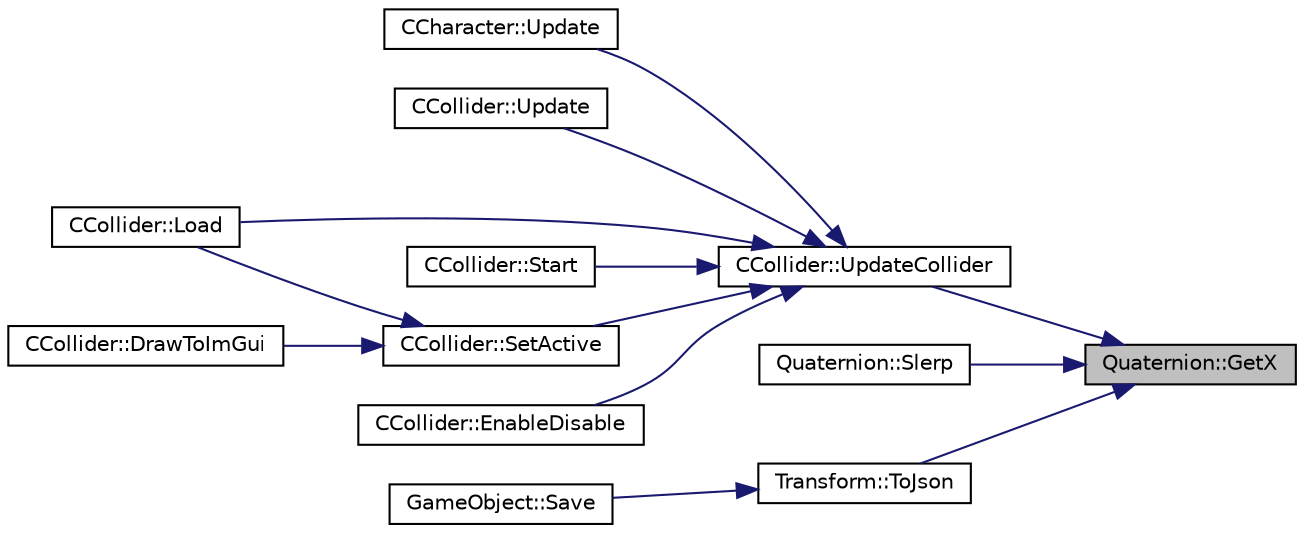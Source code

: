 digraph "Quaternion::GetX"
{
 // LATEX_PDF_SIZE
  edge [fontname="Helvetica",fontsize="10",labelfontname="Helvetica",labelfontsize="10"];
  node [fontname="Helvetica",fontsize="10",shape=record];
  rankdir="RL";
  Node28 [label="Quaternion::GetX",height=0.2,width=0.4,color="black", fillcolor="grey75", style="filled", fontcolor="black",tooltip="x value accessor"];
  Node28 -> Node29 [dir="back",color="midnightblue",fontsize="10",style="solid",fontname="Helvetica"];
  Node29 [label="CCollider::UpdateCollider",height=0.2,width=0.4,color="black", fillcolor="white", style="filled",URL="$class_c_collider.html#ae82b280aee96b0a2d6e532e0a663f256",tooltip="Updates the colliders with any transformations changes based on the colliders model."];
  Node29 -> Node30 [dir="back",color="midnightblue",fontsize="10",style="solid",fontname="Helvetica"];
  Node30 [label="CCharacter::Update",height=0.2,width=0.4,color="black", fillcolor="white", style="filled",URL="$class_c_character.html#adc476a488c7157c7fc2b32381760b4e0",tooltip="updates ongoing behaviour for the component"];
  Node29 -> Node31 [dir="back",color="midnightblue",fontsize="10",style="solid",fontname="Helvetica"];
  Node31 [label="CCollider::Update",height=0.2,width=0.4,color="black", fillcolor="white", style="filled",URL="$class_c_collider.html#a858c10f0e9fb3a6e73bd00fcfcdb99f1",tooltip="updates ongoing behaviour each frame"];
  Node29 -> Node32 [dir="back",color="midnightblue",fontsize="10",style="solid",fontname="Helvetica"];
  Node32 [label="CCollider::Load",height=0.2,width=0.4,color="black", fillcolor="white", style="filled",URL="$class_c_collider.html#ab69c5c7345b0d7da17393d5db4e10ae2",tooltip="loads the component from saved state"];
  Node29 -> Node33 [dir="back",color="midnightblue",fontsize="10",style="solid",fontname="Helvetica"];
  Node33 [label="CCollider::Start",height=0.2,width=0.4,color="black", fillcolor="white", style="filled",URL="$class_c_collider.html#ab8fd6544bb2eb98523b7f27e60ac9e03",tooltip="initialises the component at start of program"];
  Node29 -> Node34 [dir="back",color="midnightblue",fontsize="10",style="solid",fontname="Helvetica"];
  Node34 [label="CCollider::SetActive",height=0.2,width=0.4,color="black", fillcolor="white", style="filled",URL="$class_c_collider.html#ab2e8f16f57686861b326a4061c70320a",tooltip="mutates active state"];
  Node34 -> Node32 [dir="back",color="midnightblue",fontsize="10",style="solid",fontname="Helvetica"];
  Node34 -> Node35 [dir="back",color="midnightblue",fontsize="10",style="solid",fontname="Helvetica"];
  Node35 [label="CCollider::DrawToImGui",height=0.2,width=0.4,color="black", fillcolor="white", style="filled",URL="$class_c_collider.html#aafb37d9330706fa8ed0251a06ee6a7ab",tooltip="Draws to imgui."];
  Node29 -> Node36 [dir="back",color="midnightblue",fontsize="10",style="solid",fontname="Helvetica"];
  Node36 [label="CCollider::EnableDisable",height=0.2,width=0.4,color="black", fillcolor="white", style="filled",URL="$class_c_collider.html#ab8e09c57949973518dc12f35db961d5e",tooltip=" "];
  Node28 -> Node37 [dir="back",color="midnightblue",fontsize="10",style="solid",fontname="Helvetica"];
  Node37 [label="Quaternion::Slerp",height=0.2,width=0.4,color="black", fillcolor="white", style="filled",URL="$class_quaternion.html#a0d2a3daa24896d92939af615901b3695",tooltip=" "];
  Node28 -> Node38 [dir="back",color="midnightblue",fontsize="10",style="solid",fontname="Helvetica"];
  Node38 [label="Transform::ToJson",height=0.2,width=0.4,color="black", fillcolor="white", style="filled",URL="$class_transform.html#ab720c8e888790aa2a8f29ca4efc5c0cc",tooltip="Saves the transform to JSON."];
  Node38 -> Node39 [dir="back",color="midnightblue",fontsize="10",style="solid",fontname="Helvetica"];
  Node39 [label="GameObject::Save",height=0.2,width=0.4,color="black", fillcolor="white", style="filled",URL="$class_game_object.html#aedc9f47690b6dab433843fccb736064f",tooltip="saves the object"];
}

